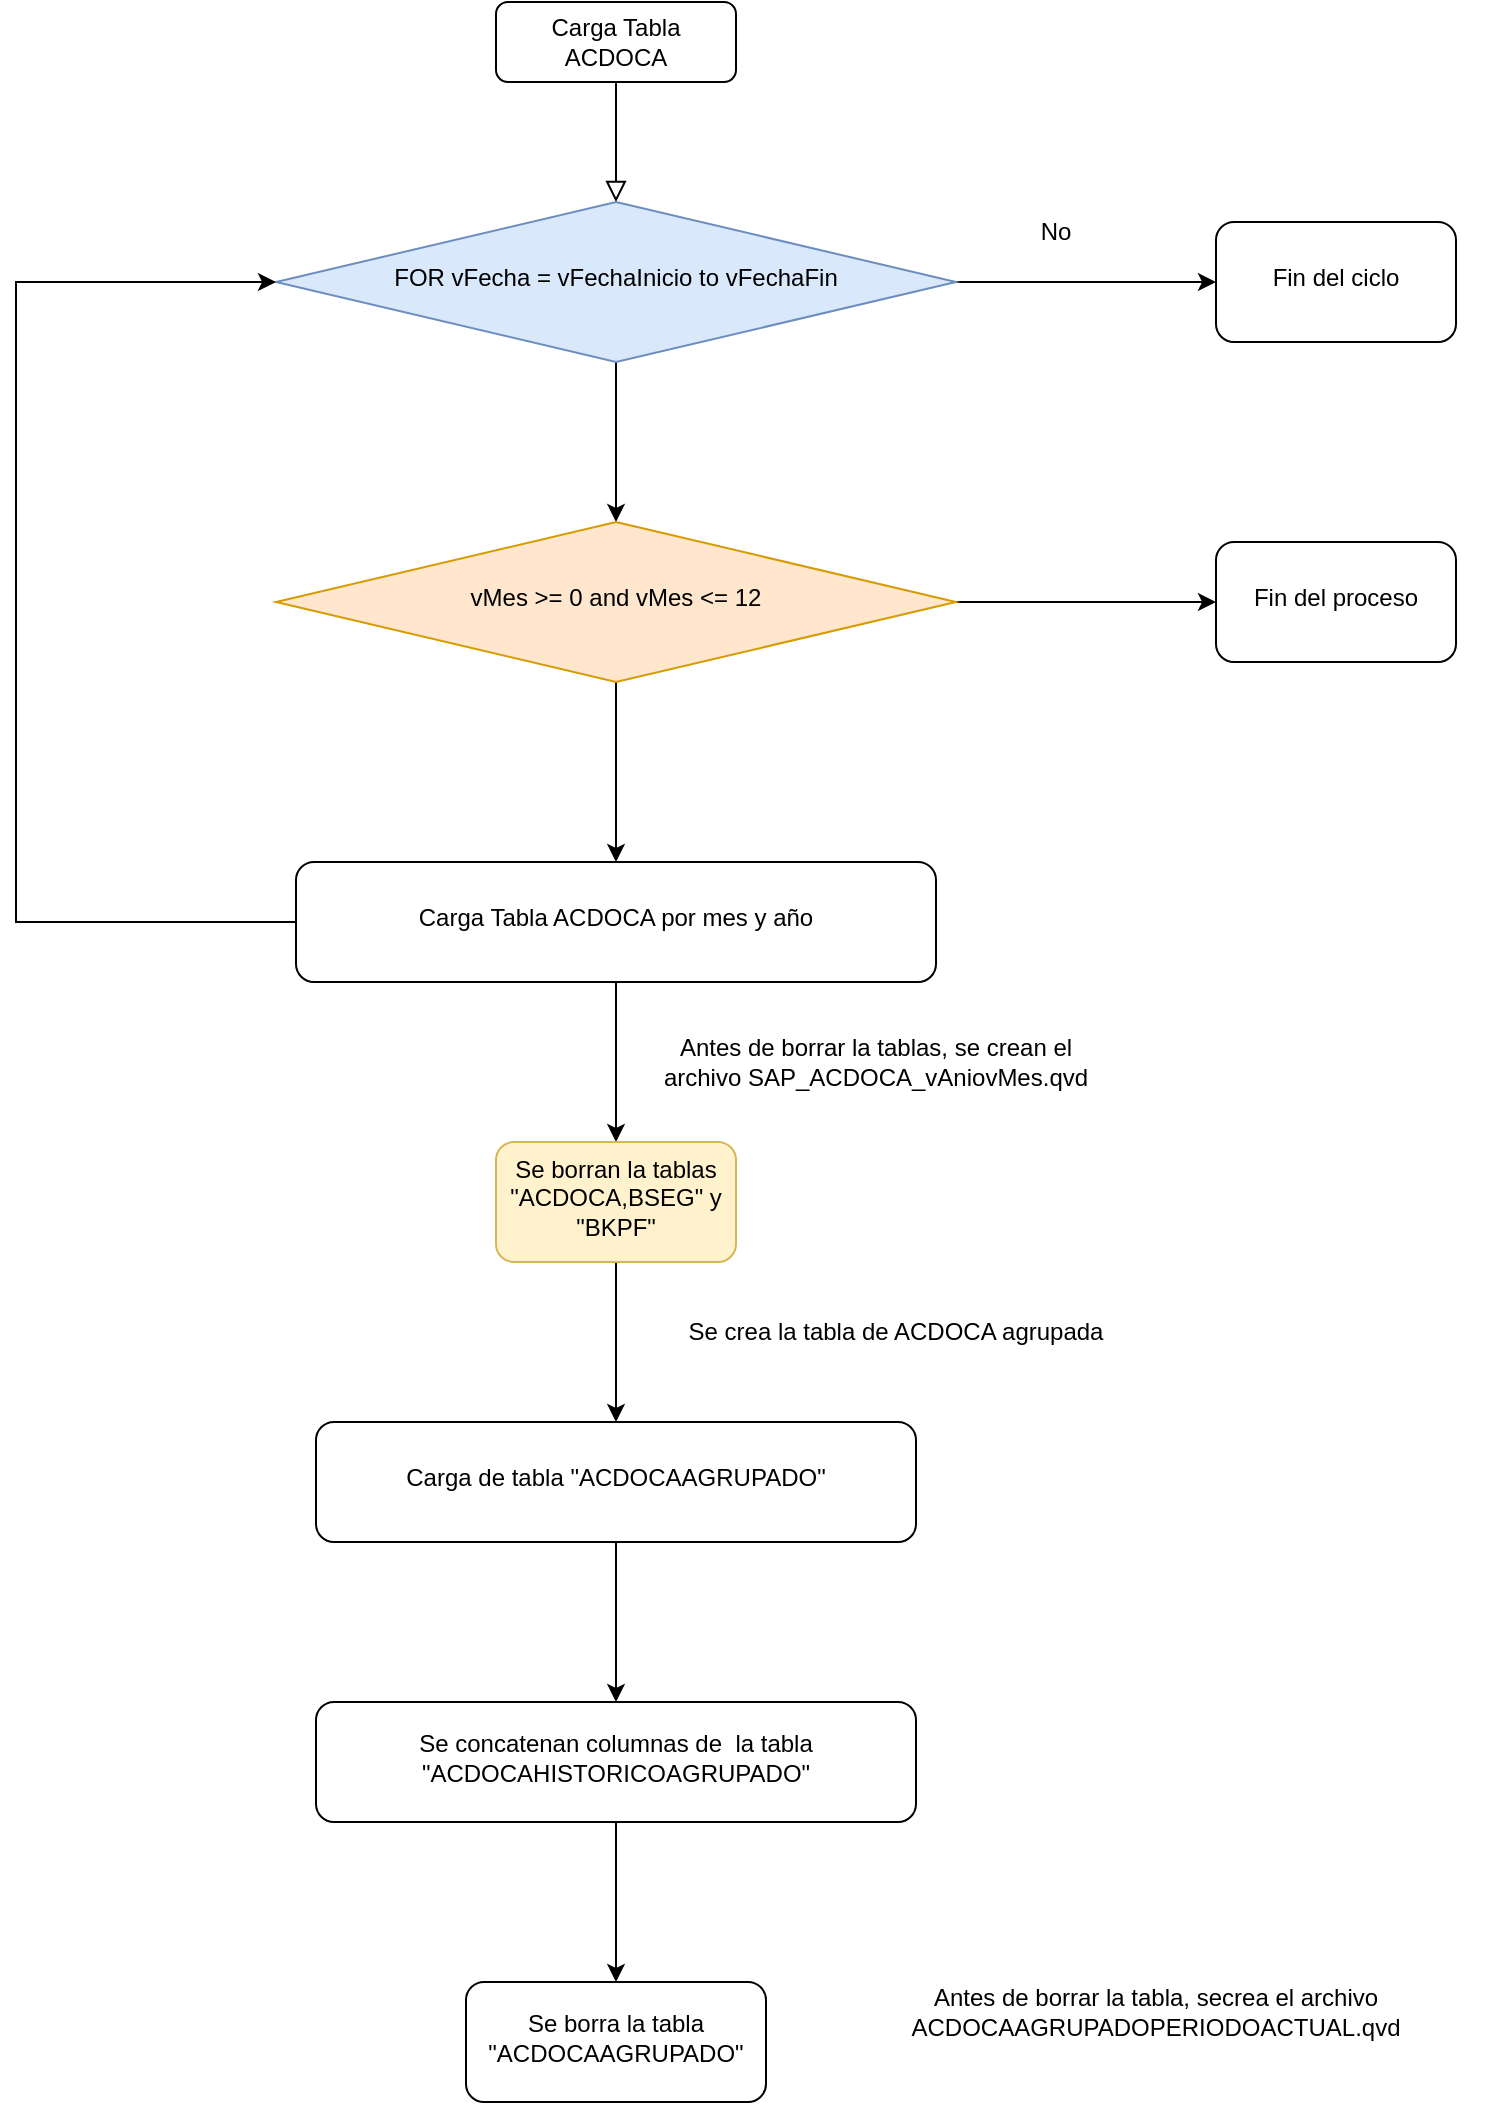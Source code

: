 <mxfile version="20.5.3" type="github">
  <diagram id="C5RBs43oDa-KdzZeNtuy" name="Page-1">
    <mxGraphModel dx="868" dy="482" grid="1" gridSize="10" guides="1" tooltips="1" connect="1" arrows="1" fold="1" page="1" pageScale="1" pageWidth="827" pageHeight="1169" math="0" shadow="0">
      <root>
        <mxCell id="WIyWlLk6GJQsqaUBKTNV-0" />
        <mxCell id="WIyWlLk6GJQsqaUBKTNV-1" parent="WIyWlLk6GJQsqaUBKTNV-0" />
        <mxCell id="WIyWlLk6GJQsqaUBKTNV-2" value="" style="rounded=0;html=1;jettySize=auto;orthogonalLoop=1;fontSize=11;endArrow=block;endFill=0;endSize=8;strokeWidth=1;shadow=0;labelBackgroundColor=none;edgeStyle=orthogonalEdgeStyle;" parent="WIyWlLk6GJQsqaUBKTNV-1" source="WIyWlLk6GJQsqaUBKTNV-3" target="WIyWlLk6GJQsqaUBKTNV-6" edge="1">
          <mxGeometry relative="1" as="geometry" />
        </mxCell>
        <mxCell id="WIyWlLk6GJQsqaUBKTNV-3" value="Carga Tabla ACDOCA" style="rounded=1;whiteSpace=wrap;html=1;fontSize=12;glass=0;strokeWidth=1;shadow=0;" parent="WIyWlLk6GJQsqaUBKTNV-1" vertex="1">
          <mxGeometry x="280" y="70" width="120" height="40" as="geometry" />
        </mxCell>
        <mxCell id="yjKfUT6qyMI_mWvl_1c7-1" value="" style="edgeStyle=orthogonalEdgeStyle;rounded=0;orthogonalLoop=1;jettySize=auto;html=1;" edge="1" parent="WIyWlLk6GJQsqaUBKTNV-1" source="WIyWlLk6GJQsqaUBKTNV-6" target="yjKfUT6qyMI_mWvl_1c7-0">
          <mxGeometry relative="1" as="geometry" />
        </mxCell>
        <mxCell id="yjKfUT6qyMI_mWvl_1c7-6" value="" style="edgeStyle=orthogonalEdgeStyle;rounded=0;orthogonalLoop=1;jettySize=auto;html=1;" edge="1" parent="WIyWlLk6GJQsqaUBKTNV-1" source="WIyWlLk6GJQsqaUBKTNV-6" target="yjKfUT6qyMI_mWvl_1c7-5">
          <mxGeometry relative="1" as="geometry" />
        </mxCell>
        <mxCell id="WIyWlLk6GJQsqaUBKTNV-6" value="FOR vFecha = vFechaInicio to vFechaFin" style="rhombus;whiteSpace=wrap;html=1;shadow=0;fontFamily=Helvetica;fontSize=12;align=center;strokeWidth=1;spacing=6;spacingTop=-4;fillColor=#dae8fc;strokeColor=#6c8ebf;" parent="WIyWlLk6GJQsqaUBKTNV-1" vertex="1">
          <mxGeometry x="170" y="170" width="340" height="80" as="geometry" />
        </mxCell>
        <mxCell id="yjKfUT6qyMI_mWvl_1c7-0" value="Fin del ciclo" style="rounded=1;whiteSpace=wrap;html=1;shadow=0;strokeWidth=1;spacing=6;spacingTop=-4;" vertex="1" parent="WIyWlLk6GJQsqaUBKTNV-1">
          <mxGeometry x="640" y="180" width="120" height="60" as="geometry" />
        </mxCell>
        <mxCell id="yjKfUT6qyMI_mWvl_1c7-2" value="No" style="text;html=1;strokeColor=none;fillColor=none;align=center;verticalAlign=middle;whiteSpace=wrap;rounded=0;" vertex="1" parent="WIyWlLk6GJQsqaUBKTNV-1">
          <mxGeometry x="530" y="170" width="60" height="30" as="geometry" />
        </mxCell>
        <mxCell id="yjKfUT6qyMI_mWvl_1c7-8" value="" style="edgeStyle=orthogonalEdgeStyle;rounded=0;orthogonalLoop=1;jettySize=auto;html=1;" edge="1" parent="WIyWlLk6GJQsqaUBKTNV-1" source="yjKfUT6qyMI_mWvl_1c7-5" target="yjKfUT6qyMI_mWvl_1c7-7">
          <mxGeometry relative="1" as="geometry" />
        </mxCell>
        <mxCell id="yjKfUT6qyMI_mWvl_1c7-10" value="" style="edgeStyle=orthogonalEdgeStyle;rounded=0;orthogonalLoop=1;jettySize=auto;html=1;" edge="1" parent="WIyWlLk6GJQsqaUBKTNV-1" source="yjKfUT6qyMI_mWvl_1c7-5" target="yjKfUT6qyMI_mWvl_1c7-9">
          <mxGeometry relative="1" as="geometry" />
        </mxCell>
        <mxCell id="yjKfUT6qyMI_mWvl_1c7-5" value="vMes &amp;gt;= 0 and vMes &amp;lt;= 12" style="rhombus;whiteSpace=wrap;html=1;shadow=0;fontFamily=Helvetica;fontSize=12;align=center;strokeWidth=1;spacing=6;spacingTop=-4;fillColor=#ffe6cc;strokeColor=#d79b00;" vertex="1" parent="WIyWlLk6GJQsqaUBKTNV-1">
          <mxGeometry x="170" y="330" width="340" height="80" as="geometry" />
        </mxCell>
        <mxCell id="yjKfUT6qyMI_mWvl_1c7-7" value="Fin del proceso" style="rounded=1;whiteSpace=wrap;html=1;shadow=0;strokeWidth=1;spacing=6;spacingTop=-4;" vertex="1" parent="WIyWlLk6GJQsqaUBKTNV-1">
          <mxGeometry x="640" y="340" width="120" height="60" as="geometry" />
        </mxCell>
        <mxCell id="yjKfUT6qyMI_mWvl_1c7-13" value="" style="edgeStyle=orthogonalEdgeStyle;rounded=0;orthogonalLoop=1;jettySize=auto;html=1;" edge="1" parent="WIyWlLk6GJQsqaUBKTNV-1" source="yjKfUT6qyMI_mWvl_1c7-9" target="yjKfUT6qyMI_mWvl_1c7-12">
          <mxGeometry relative="1" as="geometry" />
        </mxCell>
        <mxCell id="yjKfUT6qyMI_mWvl_1c7-9" value="Carga Tabla ACDOCA por mes y año" style="rounded=1;whiteSpace=wrap;html=1;shadow=0;strokeWidth=1;spacing=6;spacingTop=-4;" vertex="1" parent="WIyWlLk6GJQsqaUBKTNV-1">
          <mxGeometry x="180" y="500" width="320" height="60" as="geometry" />
        </mxCell>
        <mxCell id="yjKfUT6qyMI_mWvl_1c7-11" value="" style="edgeStyle=elbowEdgeStyle;elbow=horizontal;endArrow=classic;html=1;rounded=0;exitX=0;exitY=0.5;exitDx=0;exitDy=0;entryX=0;entryY=0.5;entryDx=0;entryDy=0;" edge="1" parent="WIyWlLk6GJQsqaUBKTNV-1" source="yjKfUT6qyMI_mWvl_1c7-9" target="WIyWlLk6GJQsqaUBKTNV-6">
          <mxGeometry width="50" height="50" relative="1" as="geometry">
            <mxPoint x="390" y="370" as="sourcePoint" />
            <mxPoint x="440" y="320" as="targetPoint" />
            <Array as="points">
              <mxPoint x="40" y="250" />
              <mxPoint x="50" y="420" />
            </Array>
          </mxGeometry>
        </mxCell>
        <mxCell id="yjKfUT6qyMI_mWvl_1c7-15" value="" style="edgeStyle=orthogonalEdgeStyle;rounded=0;orthogonalLoop=1;jettySize=auto;html=1;" edge="1" parent="WIyWlLk6GJQsqaUBKTNV-1" source="yjKfUT6qyMI_mWvl_1c7-12" target="yjKfUT6qyMI_mWvl_1c7-14">
          <mxGeometry relative="1" as="geometry" />
        </mxCell>
        <mxCell id="yjKfUT6qyMI_mWvl_1c7-12" value="Se borran la tablas &quot;ACDOCA,BSEG&quot; y &quot;BKPF&quot;" style="rounded=1;whiteSpace=wrap;html=1;shadow=0;strokeWidth=1;spacing=6;spacingTop=-4;fillColor=#fff2cc;strokeColor=#d6b656;" vertex="1" parent="WIyWlLk6GJQsqaUBKTNV-1">
          <mxGeometry x="280" y="640" width="120" height="60" as="geometry" />
        </mxCell>
        <mxCell id="yjKfUT6qyMI_mWvl_1c7-20" value="" style="edgeStyle=orthogonalEdgeStyle;rounded=0;orthogonalLoop=1;jettySize=auto;html=1;" edge="1" parent="WIyWlLk6GJQsqaUBKTNV-1" source="yjKfUT6qyMI_mWvl_1c7-14" target="yjKfUT6qyMI_mWvl_1c7-19">
          <mxGeometry relative="1" as="geometry" />
        </mxCell>
        <mxCell id="yjKfUT6qyMI_mWvl_1c7-14" value="Carga de tabla &quot;ACDOCAAGRUPADO&quot;" style="whiteSpace=wrap;html=1;rounded=1;shadow=0;strokeWidth=1;spacing=6;spacingTop=-4;" vertex="1" parent="WIyWlLk6GJQsqaUBKTNV-1">
          <mxGeometry x="190" y="780" width="300" height="60" as="geometry" />
        </mxCell>
        <mxCell id="yjKfUT6qyMI_mWvl_1c7-18" value="Se crea la tabla de ACDOCA agrupada" style="text;html=1;strokeColor=none;fillColor=none;align=center;verticalAlign=middle;whiteSpace=wrap;rounded=0;" vertex="1" parent="WIyWlLk6GJQsqaUBKTNV-1">
          <mxGeometry x="360" y="720" width="240" height="30" as="geometry" />
        </mxCell>
        <mxCell id="yjKfUT6qyMI_mWvl_1c7-22" value="" style="edgeStyle=orthogonalEdgeStyle;rounded=0;orthogonalLoop=1;jettySize=auto;html=1;" edge="1" parent="WIyWlLk6GJQsqaUBKTNV-1" source="yjKfUT6qyMI_mWvl_1c7-19" target="yjKfUT6qyMI_mWvl_1c7-21">
          <mxGeometry relative="1" as="geometry" />
        </mxCell>
        <mxCell id="yjKfUT6qyMI_mWvl_1c7-19" value="Se concatenan columnas de&amp;nbsp; la tabla &quot;ACDOCAHISTORICOAGRUPADO&quot;" style="whiteSpace=wrap;html=1;rounded=1;shadow=0;strokeWidth=1;spacing=6;spacingTop=-4;" vertex="1" parent="WIyWlLk6GJQsqaUBKTNV-1">
          <mxGeometry x="190" y="920" width="300" height="60" as="geometry" />
        </mxCell>
        <mxCell id="yjKfUT6qyMI_mWvl_1c7-21" value="Se borra la tabla &quot;ACDOCAAGRUPADO&quot;" style="rounded=1;whiteSpace=wrap;html=1;shadow=0;strokeWidth=1;spacing=6;spacingTop=-4;" vertex="1" parent="WIyWlLk6GJQsqaUBKTNV-1">
          <mxGeometry x="265" y="1060" width="150" height="60" as="geometry" />
        </mxCell>
        <mxCell id="yjKfUT6qyMI_mWvl_1c7-23" value="Antes de borrar la tablas, se crean el archivo SAP_ACDOCA_vAniovMes.qvd" style="text;html=1;strokeColor=none;fillColor=none;align=center;verticalAlign=middle;whiteSpace=wrap;rounded=0;" vertex="1" parent="WIyWlLk6GJQsqaUBKTNV-1">
          <mxGeometry x="360" y="584.5" width="220" height="30" as="geometry" />
        </mxCell>
        <mxCell id="yjKfUT6qyMI_mWvl_1c7-24" value="Antes de borrar la tabla, secrea el archivo ACDOCAAGRUPADOPERIODOACTUAL.qvd" style="text;html=1;strokeColor=none;fillColor=none;align=center;verticalAlign=middle;whiteSpace=wrap;rounded=0;" vertex="1" parent="WIyWlLk6GJQsqaUBKTNV-1">
          <mxGeometry x="440" y="1060" width="340" height="30" as="geometry" />
        </mxCell>
      </root>
    </mxGraphModel>
  </diagram>
</mxfile>
